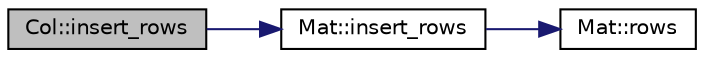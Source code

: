digraph "Col::insert_rows"
{
  edge [fontname="Helvetica",fontsize="10",labelfontname="Helvetica",labelfontsize="10"];
  node [fontname="Helvetica",fontsize="10",shape=record];
  rankdir="LR";
  Node1 [label="Col::insert_rows",height=0.2,width=0.4,color="black", fillcolor="grey75", style="filled" fontcolor="black"];
  Node1 -> Node2 [color="midnightblue",fontsize="10",style="solid",fontname="Helvetica"];
  Node2 [label="Mat::insert_rows",height=0.2,width=0.4,color="black", fillcolor="white", style="filled",URL="$group___mat.html#gaa1a1e4d8245aa664bf447192b58ba703"];
  Node2 -> Node3 [color="midnightblue",fontsize="10",style="solid",fontname="Helvetica"];
  Node3 [label="Mat::rows",height=0.2,width=0.4,color="black", fillcolor="white", style="filled",URL="$group___mat.html#ga06a89eae0134e0678459dc1e2748ba9e",tooltip="creation of subview (submatrix comprised of specified row vectors)"];
}
